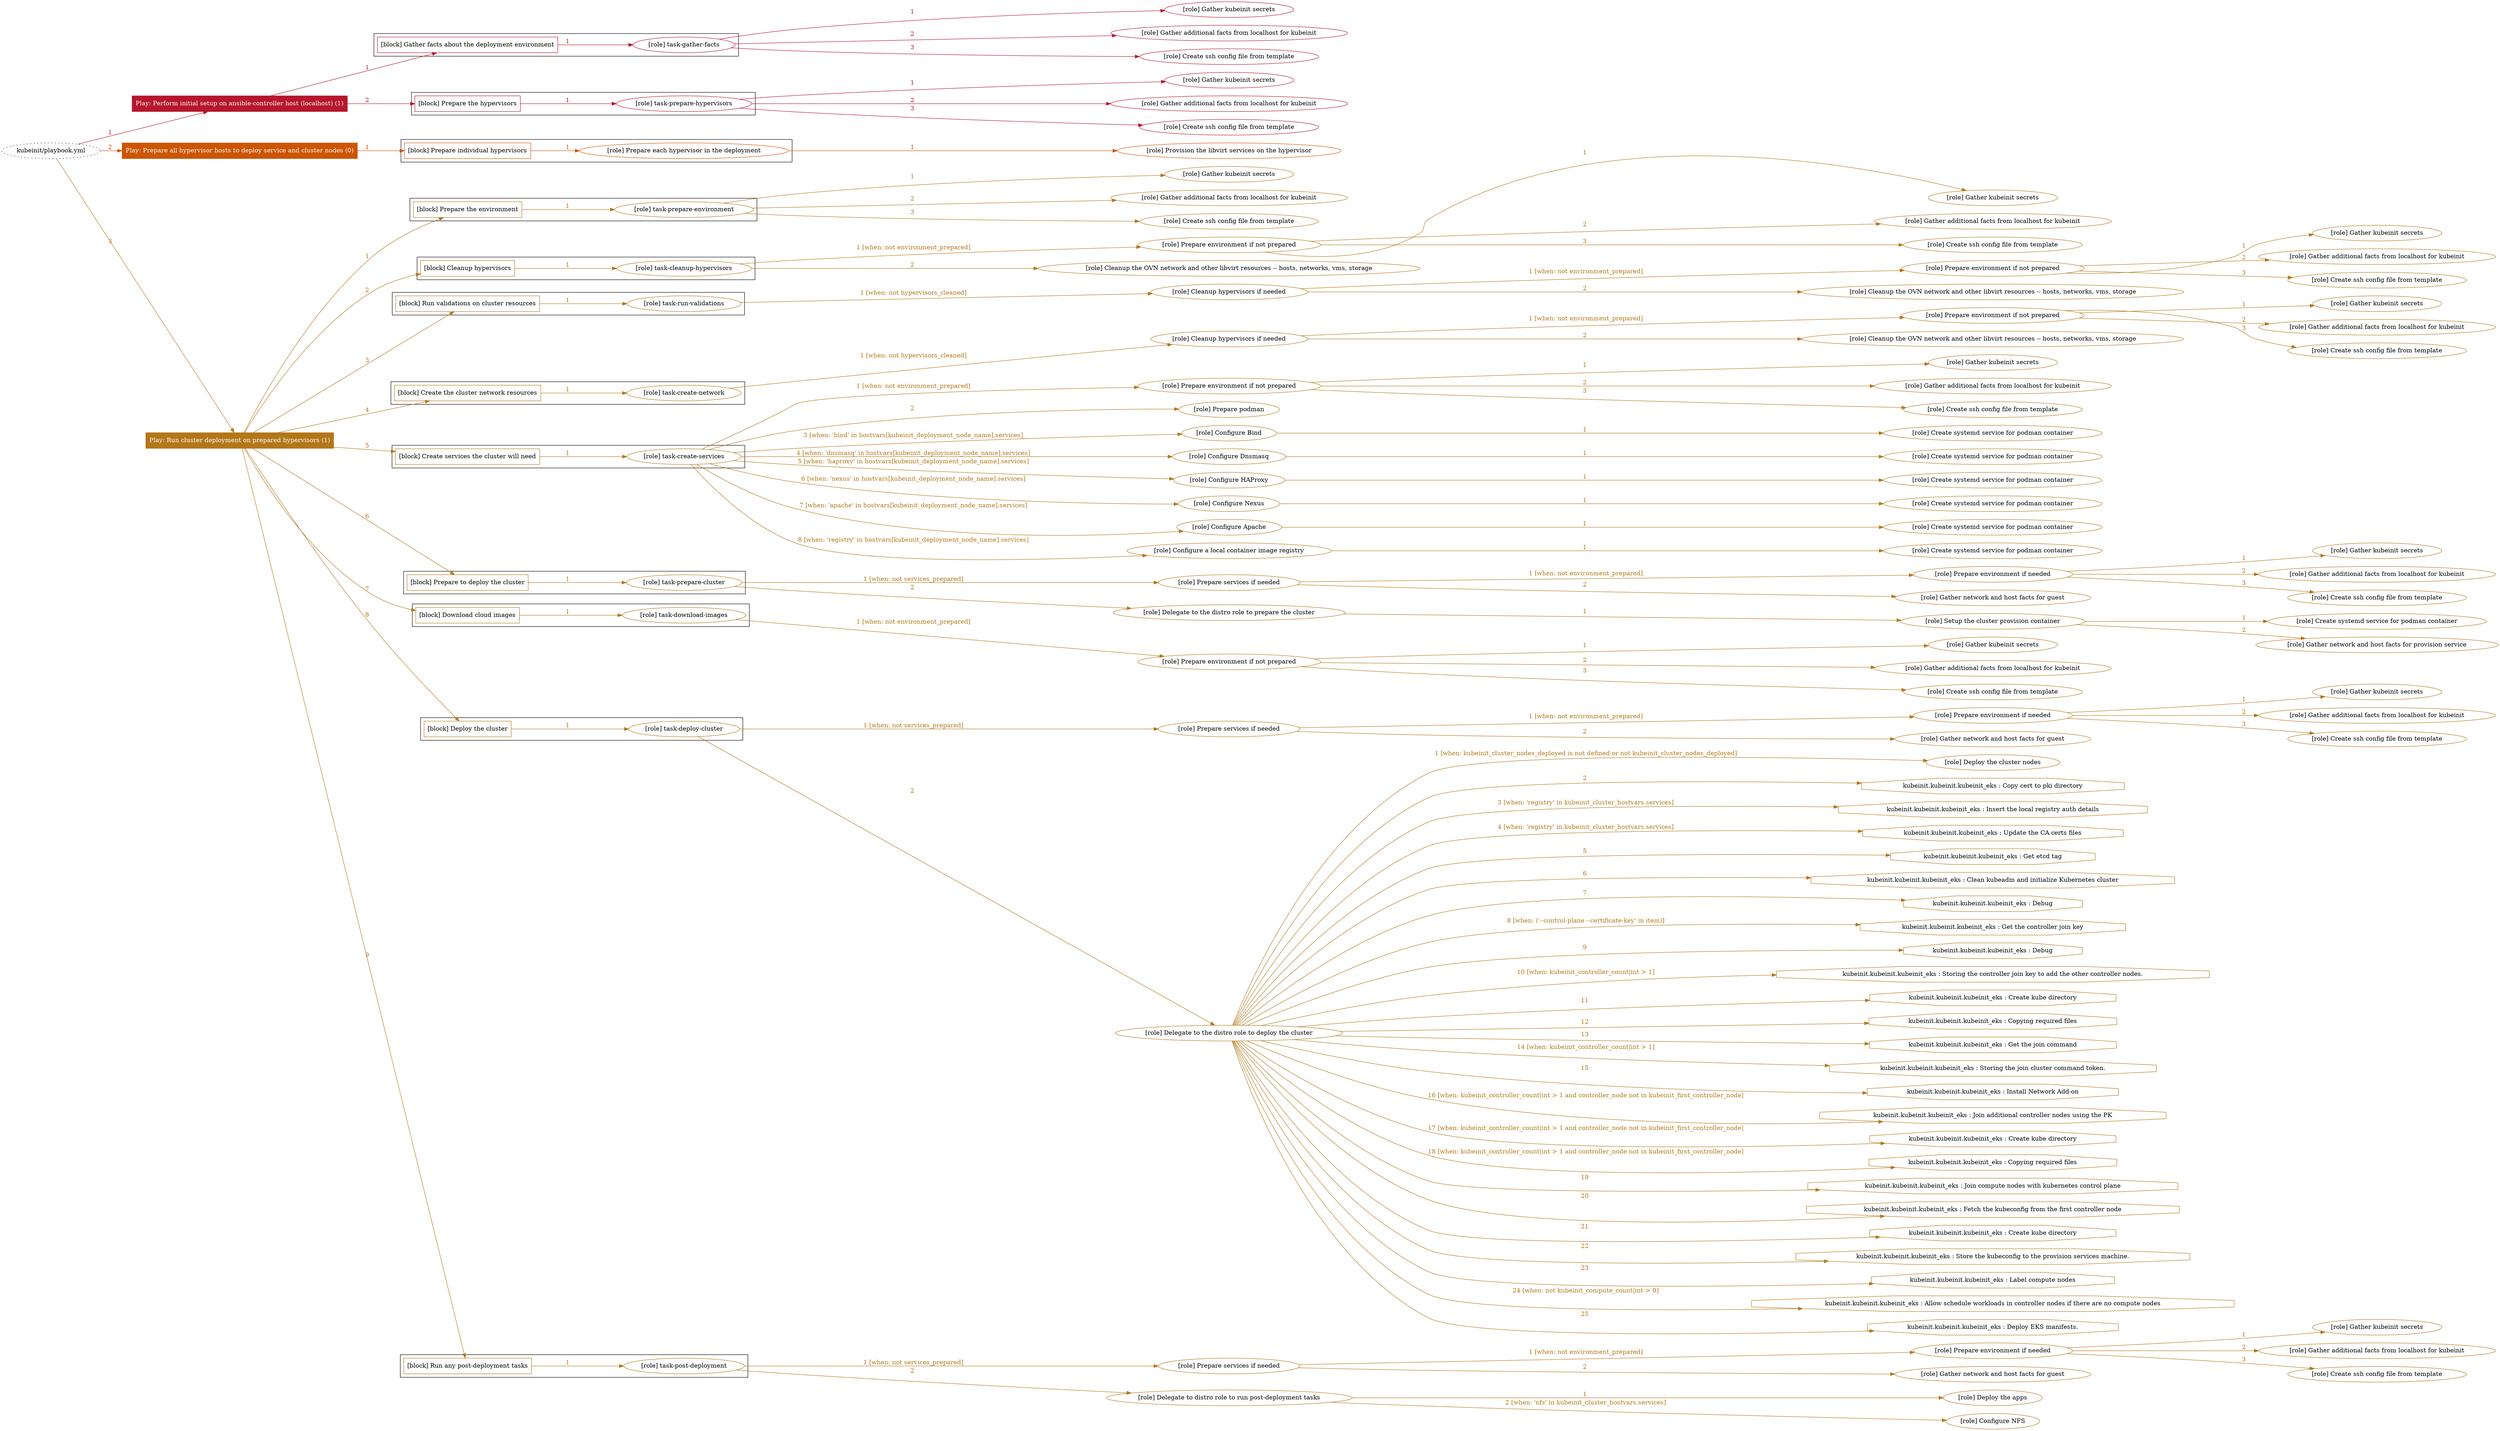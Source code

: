 digraph {
	graph [concentrate=true ordering=in rankdir=LR ratio=fill]
	edge [esep=5 sep=10]
	"kubeinit/playbook.yml" [URL="/home/runner/work/kubeinit/kubeinit/kubeinit/playbook.yml" id=playbook_674e30af style=dotted]
	play_75725310 [label="Play: Perform initial setup on ansible-controller host (localhost) (1)" URL="/home/runner/work/kubeinit/kubeinit/kubeinit/playbook.yml" color="#b6162d" fontcolor="#ffffff" id=play_75725310 shape=box style=filled tooltip=localhost]
	"kubeinit/playbook.yml" -> play_75725310 [label="1 " color="#b6162d" fontcolor="#b6162d" id=edge_34ef0b01 labeltooltip="1 " tooltip="1 "]
	subgraph "Gather kubeinit secrets" {
		role_e2cf0711 [label="[role] Gather kubeinit secrets" URL="/home/runner/.ansible/collections/ansible_collections/kubeinit/kubeinit/roles/kubeinit_prepare/tasks/gather_kubeinit_facts.yml" color="#b6162d" id=role_e2cf0711 tooltip="Gather kubeinit secrets"]
	}
	subgraph "Gather additional facts from localhost for kubeinit" {
		role_e11d88c4 [label="[role] Gather additional facts from localhost for kubeinit" URL="/home/runner/.ansible/collections/ansible_collections/kubeinit/kubeinit/roles/kubeinit_prepare/tasks/gather_kubeinit_facts.yml" color="#b6162d" id=role_e11d88c4 tooltip="Gather additional facts from localhost for kubeinit"]
	}
	subgraph "Create ssh config file from template" {
		role_2cd16756 [label="[role] Create ssh config file from template" URL="/home/runner/.ansible/collections/ansible_collections/kubeinit/kubeinit/roles/kubeinit_prepare/tasks/gather_kubeinit_facts.yml" color="#b6162d" id=role_2cd16756 tooltip="Create ssh config file from template"]
	}
	subgraph "task-gather-facts" {
		role_c799c200 [label="[role] task-gather-facts" URL="/home/runner/work/kubeinit/kubeinit/kubeinit/playbook.yml" color="#b6162d" id=role_c799c200 tooltip="task-gather-facts"]
		role_c799c200 -> role_e2cf0711 [label="1 " color="#b6162d" fontcolor="#b6162d" id=edge_5ff76fef labeltooltip="1 " tooltip="1 "]
		role_c799c200 -> role_e11d88c4 [label="2 " color="#b6162d" fontcolor="#b6162d" id=edge_7e54b2a9 labeltooltip="2 " tooltip="2 "]
		role_c799c200 -> role_2cd16756 [label="3 " color="#b6162d" fontcolor="#b6162d" id=edge_5bde8fb3 labeltooltip="3 " tooltip="3 "]
	}
	subgraph "Gather kubeinit secrets" {
		role_7daccfec [label="[role] Gather kubeinit secrets" URL="/home/runner/.ansible/collections/ansible_collections/kubeinit/kubeinit/roles/kubeinit_prepare/tasks/gather_kubeinit_facts.yml" color="#b6162d" id=role_7daccfec tooltip="Gather kubeinit secrets"]
	}
	subgraph "Gather additional facts from localhost for kubeinit" {
		role_7e5e5755 [label="[role] Gather additional facts from localhost for kubeinit" URL="/home/runner/.ansible/collections/ansible_collections/kubeinit/kubeinit/roles/kubeinit_prepare/tasks/gather_kubeinit_facts.yml" color="#b6162d" id=role_7e5e5755 tooltip="Gather additional facts from localhost for kubeinit"]
	}
	subgraph "Create ssh config file from template" {
		role_adcbd75a [label="[role] Create ssh config file from template" URL="/home/runner/.ansible/collections/ansible_collections/kubeinit/kubeinit/roles/kubeinit_prepare/tasks/gather_kubeinit_facts.yml" color="#b6162d" id=role_adcbd75a tooltip="Create ssh config file from template"]
	}
	subgraph "task-prepare-hypervisors" {
		role_d6b23e48 [label="[role] task-prepare-hypervisors" URL="/home/runner/work/kubeinit/kubeinit/kubeinit/playbook.yml" color="#b6162d" id=role_d6b23e48 tooltip="task-prepare-hypervisors"]
		role_d6b23e48 -> role_7daccfec [label="1 " color="#b6162d" fontcolor="#b6162d" id=edge_c827c665 labeltooltip="1 " tooltip="1 "]
		role_d6b23e48 -> role_7e5e5755 [label="2 " color="#b6162d" fontcolor="#b6162d" id=edge_6db8dc14 labeltooltip="2 " tooltip="2 "]
		role_d6b23e48 -> role_adcbd75a [label="3 " color="#b6162d" fontcolor="#b6162d" id=edge_6e71ed65 labeltooltip="3 " tooltip="3 "]
	}
	subgraph "Play: Perform initial setup on ansible-controller host (localhost) (1)" {
		play_75725310 -> block_f3e33343 [label=1 color="#b6162d" fontcolor="#b6162d" id=edge_18c2926b labeltooltip=1 tooltip=1]
		subgraph cluster_block_f3e33343 {
			block_f3e33343 [label="[block] Gather facts about the deployment environment" URL="/home/runner/work/kubeinit/kubeinit/kubeinit/playbook.yml" color="#b6162d" id=block_f3e33343 labeltooltip="Gather facts about the deployment environment" shape=box tooltip="Gather facts about the deployment environment"]
			block_f3e33343 -> role_c799c200 [label="1 " color="#b6162d" fontcolor="#b6162d" id=edge_3af1686c labeltooltip="1 " tooltip="1 "]
		}
		play_75725310 -> block_8aa2a824 [label=2 color="#b6162d" fontcolor="#b6162d" id=edge_06725616 labeltooltip=2 tooltip=2]
		subgraph cluster_block_8aa2a824 {
			block_8aa2a824 [label="[block] Prepare the hypervisors" URL="/home/runner/work/kubeinit/kubeinit/kubeinit/playbook.yml" color="#b6162d" id=block_8aa2a824 labeltooltip="Prepare the hypervisors" shape=box tooltip="Prepare the hypervisors"]
			block_8aa2a824 -> role_d6b23e48 [label="1 " color="#b6162d" fontcolor="#b6162d" id=edge_82b3988f labeltooltip="1 " tooltip="1 "]
		}
	}
	play_ae2548ae [label="Play: Prepare all hypervisor hosts to deploy service and cluster nodes (0)" URL="/home/runner/work/kubeinit/kubeinit/kubeinit/playbook.yml" color="#cc5500" fontcolor="#ffffff" id=play_ae2548ae shape=box style=filled tooltip="Play: Prepare all hypervisor hosts to deploy service and cluster nodes (0)"]
	"kubeinit/playbook.yml" -> play_ae2548ae [label="2 " color="#cc5500" fontcolor="#cc5500" id=edge_7d7bb072 labeltooltip="2 " tooltip="2 "]
	subgraph "Provision the libvirt services on the hypervisor" {
		role_6927a14c [label="[role] Provision the libvirt services on the hypervisor" URL="/home/runner/.ansible/collections/ansible_collections/kubeinit/kubeinit/roles/kubeinit_prepare/tasks/prepare_hypervisor.yml" color="#cc5500" id=role_6927a14c tooltip="Provision the libvirt services on the hypervisor"]
	}
	subgraph "Prepare each hypervisor in the deployment" {
		role_e8f761f8 [label="[role] Prepare each hypervisor in the deployment" URL="/home/runner/work/kubeinit/kubeinit/kubeinit/playbook.yml" color="#cc5500" id=role_e8f761f8 tooltip="Prepare each hypervisor in the deployment"]
		role_e8f761f8 -> role_6927a14c [label="1 " color="#cc5500" fontcolor="#cc5500" id=edge_09cf9019 labeltooltip="1 " tooltip="1 "]
	}
	subgraph "Play: Prepare all hypervisor hosts to deploy service and cluster nodes (0)" {
		play_ae2548ae -> block_28862c17 [label=1 color="#cc5500" fontcolor="#cc5500" id=edge_b5d10257 labeltooltip=1 tooltip=1]
		subgraph cluster_block_28862c17 {
			block_28862c17 [label="[block] Prepare individual hypervisors" URL="/home/runner/work/kubeinit/kubeinit/kubeinit/playbook.yml" color="#cc5500" id=block_28862c17 labeltooltip="Prepare individual hypervisors" shape=box tooltip="Prepare individual hypervisors"]
			block_28862c17 -> role_e8f761f8 [label="1 " color="#cc5500" fontcolor="#cc5500" id=edge_2e8af543 labeltooltip="1 " tooltip="1 "]
		}
	}
	play_cd5fb50c [label="Play: Run cluster deployment on prepared hypervisors (1)" URL="/home/runner/work/kubeinit/kubeinit/kubeinit/playbook.yml" color="#b37719" fontcolor="#ffffff" id=play_cd5fb50c shape=box style=filled tooltip=localhost]
	"kubeinit/playbook.yml" -> play_cd5fb50c [label="3 " color="#b37719" fontcolor="#b37719" id=edge_37147db1 labeltooltip="3 " tooltip="3 "]
	subgraph "Gather kubeinit secrets" {
		role_7867928c [label="[role] Gather kubeinit secrets" URL="/home/runner/.ansible/collections/ansible_collections/kubeinit/kubeinit/roles/kubeinit_prepare/tasks/gather_kubeinit_facts.yml" color="#b37719" id=role_7867928c tooltip="Gather kubeinit secrets"]
	}
	subgraph "Gather additional facts from localhost for kubeinit" {
		role_7ff78e61 [label="[role] Gather additional facts from localhost for kubeinit" URL="/home/runner/.ansible/collections/ansible_collections/kubeinit/kubeinit/roles/kubeinit_prepare/tasks/gather_kubeinit_facts.yml" color="#b37719" id=role_7ff78e61 tooltip="Gather additional facts from localhost for kubeinit"]
	}
	subgraph "Create ssh config file from template" {
		role_d97d3a42 [label="[role] Create ssh config file from template" URL="/home/runner/.ansible/collections/ansible_collections/kubeinit/kubeinit/roles/kubeinit_prepare/tasks/gather_kubeinit_facts.yml" color="#b37719" id=role_d97d3a42 tooltip="Create ssh config file from template"]
	}
	subgraph "task-prepare-environment" {
		role_9c1c11d4 [label="[role] task-prepare-environment" URL="/home/runner/work/kubeinit/kubeinit/kubeinit/playbook.yml" color="#b37719" id=role_9c1c11d4 tooltip="task-prepare-environment"]
		role_9c1c11d4 -> role_7867928c [label="1 " color="#b37719" fontcolor="#b37719" id=edge_0c527252 labeltooltip="1 " tooltip="1 "]
		role_9c1c11d4 -> role_7ff78e61 [label="2 " color="#b37719" fontcolor="#b37719" id=edge_0240b4c5 labeltooltip="2 " tooltip="2 "]
		role_9c1c11d4 -> role_d97d3a42 [label="3 " color="#b37719" fontcolor="#b37719" id=edge_ee522fee labeltooltip="3 " tooltip="3 "]
	}
	subgraph "Gather kubeinit secrets" {
		role_8740b1ad [label="[role] Gather kubeinit secrets" URL="/home/runner/.ansible/collections/ansible_collections/kubeinit/kubeinit/roles/kubeinit_prepare/tasks/gather_kubeinit_facts.yml" color="#b37719" id=role_8740b1ad tooltip="Gather kubeinit secrets"]
	}
	subgraph "Gather additional facts from localhost for kubeinit" {
		role_05697440 [label="[role] Gather additional facts from localhost for kubeinit" URL="/home/runner/.ansible/collections/ansible_collections/kubeinit/kubeinit/roles/kubeinit_prepare/tasks/gather_kubeinit_facts.yml" color="#b37719" id=role_05697440 tooltip="Gather additional facts from localhost for kubeinit"]
	}
	subgraph "Create ssh config file from template" {
		role_2e1f9702 [label="[role] Create ssh config file from template" URL="/home/runner/.ansible/collections/ansible_collections/kubeinit/kubeinit/roles/kubeinit_prepare/tasks/gather_kubeinit_facts.yml" color="#b37719" id=role_2e1f9702 tooltip="Create ssh config file from template"]
	}
	subgraph "Prepare environment if not prepared" {
		role_90facbec [label="[role] Prepare environment if not prepared" URL="/home/runner/.ansible/collections/ansible_collections/kubeinit/kubeinit/roles/kubeinit_prepare/tasks/cleanup_hypervisors.yml" color="#b37719" id=role_90facbec tooltip="Prepare environment if not prepared"]
		role_90facbec -> role_8740b1ad [label="1 " color="#b37719" fontcolor="#b37719" id=edge_3aeb3208 labeltooltip="1 " tooltip="1 "]
		role_90facbec -> role_05697440 [label="2 " color="#b37719" fontcolor="#b37719" id=edge_50e090c8 labeltooltip="2 " tooltip="2 "]
		role_90facbec -> role_2e1f9702 [label="3 " color="#b37719" fontcolor="#b37719" id=edge_dc068d0d labeltooltip="3 " tooltip="3 "]
	}
	subgraph "Cleanup the OVN network and other libvirt resources -- hosts, networks, vms, storage" {
		role_1897dfeb [label="[role] Cleanup the OVN network and other libvirt resources -- hosts, networks, vms, storage" URL="/home/runner/.ansible/collections/ansible_collections/kubeinit/kubeinit/roles/kubeinit_prepare/tasks/cleanup_hypervisors.yml" color="#b37719" id=role_1897dfeb tooltip="Cleanup the OVN network and other libvirt resources -- hosts, networks, vms, storage"]
	}
	subgraph "task-cleanup-hypervisors" {
		role_4e31c5dd [label="[role] task-cleanup-hypervisors" URL="/home/runner/work/kubeinit/kubeinit/kubeinit/playbook.yml" color="#b37719" id=role_4e31c5dd tooltip="task-cleanup-hypervisors"]
		role_4e31c5dd -> role_90facbec [label="1 [when: not environment_prepared]" color="#b37719" fontcolor="#b37719" id=edge_71692900 labeltooltip="1 [when: not environment_prepared]" tooltip="1 [when: not environment_prepared]"]
		role_4e31c5dd -> role_1897dfeb [label="2 " color="#b37719" fontcolor="#b37719" id=edge_fb468385 labeltooltip="2 " tooltip="2 "]
	}
	subgraph "Gather kubeinit secrets" {
		role_a1dd8f01 [label="[role] Gather kubeinit secrets" URL="/home/runner/.ansible/collections/ansible_collections/kubeinit/kubeinit/roles/kubeinit_prepare/tasks/gather_kubeinit_facts.yml" color="#b37719" id=role_a1dd8f01 tooltip="Gather kubeinit secrets"]
	}
	subgraph "Gather additional facts from localhost for kubeinit" {
		role_3aed004e [label="[role] Gather additional facts from localhost for kubeinit" URL="/home/runner/.ansible/collections/ansible_collections/kubeinit/kubeinit/roles/kubeinit_prepare/tasks/gather_kubeinit_facts.yml" color="#b37719" id=role_3aed004e tooltip="Gather additional facts from localhost for kubeinit"]
	}
	subgraph "Create ssh config file from template" {
		role_70e79de8 [label="[role] Create ssh config file from template" URL="/home/runner/.ansible/collections/ansible_collections/kubeinit/kubeinit/roles/kubeinit_prepare/tasks/gather_kubeinit_facts.yml" color="#b37719" id=role_70e79de8 tooltip="Create ssh config file from template"]
	}
	subgraph "Prepare environment if not prepared" {
		role_8c032fc9 [label="[role] Prepare environment if not prepared" URL="/home/runner/.ansible/collections/ansible_collections/kubeinit/kubeinit/roles/kubeinit_prepare/tasks/cleanup_hypervisors.yml" color="#b37719" id=role_8c032fc9 tooltip="Prepare environment if not prepared"]
		role_8c032fc9 -> role_a1dd8f01 [label="1 " color="#b37719" fontcolor="#b37719" id=edge_41da1215 labeltooltip="1 " tooltip="1 "]
		role_8c032fc9 -> role_3aed004e [label="2 " color="#b37719" fontcolor="#b37719" id=edge_06e37689 labeltooltip="2 " tooltip="2 "]
		role_8c032fc9 -> role_70e79de8 [label="3 " color="#b37719" fontcolor="#b37719" id=edge_72f07a5d labeltooltip="3 " tooltip="3 "]
	}
	subgraph "Cleanup the OVN network and other libvirt resources -- hosts, networks, vms, storage" {
		role_0eea5927 [label="[role] Cleanup the OVN network and other libvirt resources -- hosts, networks, vms, storage" URL="/home/runner/.ansible/collections/ansible_collections/kubeinit/kubeinit/roles/kubeinit_prepare/tasks/cleanup_hypervisors.yml" color="#b37719" id=role_0eea5927 tooltip="Cleanup the OVN network and other libvirt resources -- hosts, networks, vms, storage"]
	}
	subgraph "Cleanup hypervisors if needed" {
		role_779c303f [label="[role] Cleanup hypervisors if needed" URL="/home/runner/.ansible/collections/ansible_collections/kubeinit/kubeinit/roles/kubeinit_validations/tasks/main.yml" color="#b37719" id=role_779c303f tooltip="Cleanup hypervisors if needed"]
		role_779c303f -> role_8c032fc9 [label="1 [when: not environment_prepared]" color="#b37719" fontcolor="#b37719" id=edge_738e8dbd labeltooltip="1 [when: not environment_prepared]" tooltip="1 [when: not environment_prepared]"]
		role_779c303f -> role_0eea5927 [label="2 " color="#b37719" fontcolor="#b37719" id=edge_268177dd labeltooltip="2 " tooltip="2 "]
	}
	subgraph "task-run-validations" {
		role_bc5bf649 [label="[role] task-run-validations" URL="/home/runner/work/kubeinit/kubeinit/kubeinit/playbook.yml" color="#b37719" id=role_bc5bf649 tooltip="task-run-validations"]
		role_bc5bf649 -> role_779c303f [label="1 [when: not hypervisors_cleaned]" color="#b37719" fontcolor="#b37719" id=edge_8185c498 labeltooltip="1 [when: not hypervisors_cleaned]" tooltip="1 [when: not hypervisors_cleaned]"]
	}
	subgraph "Gather kubeinit secrets" {
		role_7a0fe2e1 [label="[role] Gather kubeinit secrets" URL="/home/runner/.ansible/collections/ansible_collections/kubeinit/kubeinit/roles/kubeinit_prepare/tasks/gather_kubeinit_facts.yml" color="#b37719" id=role_7a0fe2e1 tooltip="Gather kubeinit secrets"]
	}
	subgraph "Gather additional facts from localhost for kubeinit" {
		role_5230431c [label="[role] Gather additional facts from localhost for kubeinit" URL="/home/runner/.ansible/collections/ansible_collections/kubeinit/kubeinit/roles/kubeinit_prepare/tasks/gather_kubeinit_facts.yml" color="#b37719" id=role_5230431c tooltip="Gather additional facts from localhost for kubeinit"]
	}
	subgraph "Create ssh config file from template" {
		role_b58c555e [label="[role] Create ssh config file from template" URL="/home/runner/.ansible/collections/ansible_collections/kubeinit/kubeinit/roles/kubeinit_prepare/tasks/gather_kubeinit_facts.yml" color="#b37719" id=role_b58c555e tooltip="Create ssh config file from template"]
	}
	subgraph "Prepare environment if not prepared" {
		role_0ffbb13c [label="[role] Prepare environment if not prepared" URL="/home/runner/.ansible/collections/ansible_collections/kubeinit/kubeinit/roles/kubeinit_prepare/tasks/cleanup_hypervisors.yml" color="#b37719" id=role_0ffbb13c tooltip="Prepare environment if not prepared"]
		role_0ffbb13c -> role_7a0fe2e1 [label="1 " color="#b37719" fontcolor="#b37719" id=edge_e3692172 labeltooltip="1 " tooltip="1 "]
		role_0ffbb13c -> role_5230431c [label="2 " color="#b37719" fontcolor="#b37719" id=edge_d7742869 labeltooltip="2 " tooltip="2 "]
		role_0ffbb13c -> role_b58c555e [label="3 " color="#b37719" fontcolor="#b37719" id=edge_9549d922 labeltooltip="3 " tooltip="3 "]
	}
	subgraph "Cleanup the OVN network and other libvirt resources -- hosts, networks, vms, storage" {
		role_84a0c409 [label="[role] Cleanup the OVN network and other libvirt resources -- hosts, networks, vms, storage" URL="/home/runner/.ansible/collections/ansible_collections/kubeinit/kubeinit/roles/kubeinit_prepare/tasks/cleanup_hypervisors.yml" color="#b37719" id=role_84a0c409 tooltip="Cleanup the OVN network and other libvirt resources -- hosts, networks, vms, storage"]
	}
	subgraph "Cleanup hypervisors if needed" {
		role_3b23424a [label="[role] Cleanup hypervisors if needed" URL="/home/runner/.ansible/collections/ansible_collections/kubeinit/kubeinit/roles/kubeinit_libvirt/tasks/create_network.yml" color="#b37719" id=role_3b23424a tooltip="Cleanup hypervisors if needed"]
		role_3b23424a -> role_0ffbb13c [label="1 [when: not environment_prepared]" color="#b37719" fontcolor="#b37719" id=edge_3fb0999e labeltooltip="1 [when: not environment_prepared]" tooltip="1 [when: not environment_prepared]"]
		role_3b23424a -> role_84a0c409 [label="2 " color="#b37719" fontcolor="#b37719" id=edge_a7edae27 labeltooltip="2 " tooltip="2 "]
	}
	subgraph "task-create-network" {
		role_559de5f9 [label="[role] task-create-network" URL="/home/runner/work/kubeinit/kubeinit/kubeinit/playbook.yml" color="#b37719" id=role_559de5f9 tooltip="task-create-network"]
		role_559de5f9 -> role_3b23424a [label="1 [when: not hypervisors_cleaned]" color="#b37719" fontcolor="#b37719" id=edge_f9ec1aab labeltooltip="1 [when: not hypervisors_cleaned]" tooltip="1 [when: not hypervisors_cleaned]"]
	}
	subgraph "Gather kubeinit secrets" {
		role_d02d67f4 [label="[role] Gather kubeinit secrets" URL="/home/runner/.ansible/collections/ansible_collections/kubeinit/kubeinit/roles/kubeinit_prepare/tasks/gather_kubeinit_facts.yml" color="#b37719" id=role_d02d67f4 tooltip="Gather kubeinit secrets"]
	}
	subgraph "Gather additional facts from localhost for kubeinit" {
		role_ad03a611 [label="[role] Gather additional facts from localhost for kubeinit" URL="/home/runner/.ansible/collections/ansible_collections/kubeinit/kubeinit/roles/kubeinit_prepare/tasks/gather_kubeinit_facts.yml" color="#b37719" id=role_ad03a611 tooltip="Gather additional facts from localhost for kubeinit"]
	}
	subgraph "Create ssh config file from template" {
		role_94eaef03 [label="[role] Create ssh config file from template" URL="/home/runner/.ansible/collections/ansible_collections/kubeinit/kubeinit/roles/kubeinit_prepare/tasks/gather_kubeinit_facts.yml" color="#b37719" id=role_94eaef03 tooltip="Create ssh config file from template"]
	}
	subgraph "Prepare environment if not prepared" {
		role_37a273fe [label="[role] Prepare environment if not prepared" URL="/home/runner/.ansible/collections/ansible_collections/kubeinit/kubeinit/roles/kubeinit_services/tasks/main.yml" color="#b37719" id=role_37a273fe tooltip="Prepare environment if not prepared"]
		role_37a273fe -> role_d02d67f4 [label="1 " color="#b37719" fontcolor="#b37719" id=edge_31b9f545 labeltooltip="1 " tooltip="1 "]
		role_37a273fe -> role_ad03a611 [label="2 " color="#b37719" fontcolor="#b37719" id=edge_2f614b70 labeltooltip="2 " tooltip="2 "]
		role_37a273fe -> role_94eaef03 [label="3 " color="#b37719" fontcolor="#b37719" id=edge_64be50c6 labeltooltip="3 " tooltip="3 "]
	}
	subgraph "Prepare podman" {
		role_61bdabb9 [label="[role] Prepare podman" URL="/home/runner/.ansible/collections/ansible_collections/kubeinit/kubeinit/roles/kubeinit_services/tasks/00_create_service_pod.yml" color="#b37719" id=role_61bdabb9 tooltip="Prepare podman"]
	}
	subgraph "Create systemd service for podman container" {
		role_98b09e1c [label="[role] Create systemd service for podman container" URL="/home/runner/.ansible/collections/ansible_collections/kubeinit/kubeinit/roles/kubeinit_bind/tasks/main.yml" color="#b37719" id=role_98b09e1c tooltip="Create systemd service for podman container"]
	}
	subgraph "Configure Bind" {
		role_78d3df9f [label="[role] Configure Bind" URL="/home/runner/.ansible/collections/ansible_collections/kubeinit/kubeinit/roles/kubeinit_services/tasks/start_services_containers.yml" color="#b37719" id=role_78d3df9f tooltip="Configure Bind"]
		role_78d3df9f -> role_98b09e1c [label="1 " color="#b37719" fontcolor="#b37719" id=edge_1615985c labeltooltip="1 " tooltip="1 "]
	}
	subgraph "Create systemd service for podman container" {
		role_1ab70f5e [label="[role] Create systemd service for podman container" URL="/home/runner/.ansible/collections/ansible_collections/kubeinit/kubeinit/roles/kubeinit_dnsmasq/tasks/main.yml" color="#b37719" id=role_1ab70f5e tooltip="Create systemd service for podman container"]
	}
	subgraph "Configure Dnsmasq" {
		role_9fad3414 [label="[role] Configure Dnsmasq" URL="/home/runner/.ansible/collections/ansible_collections/kubeinit/kubeinit/roles/kubeinit_services/tasks/start_services_containers.yml" color="#b37719" id=role_9fad3414 tooltip="Configure Dnsmasq"]
		role_9fad3414 -> role_1ab70f5e [label="1 " color="#b37719" fontcolor="#b37719" id=edge_e9a8e307 labeltooltip="1 " tooltip="1 "]
	}
	subgraph "Create systemd service for podman container" {
		role_153ef277 [label="[role] Create systemd service for podman container" URL="/home/runner/.ansible/collections/ansible_collections/kubeinit/kubeinit/roles/kubeinit_haproxy/tasks/main.yml" color="#b37719" id=role_153ef277 tooltip="Create systemd service for podman container"]
	}
	subgraph "Configure HAProxy" {
		role_6bd5e83b [label="[role] Configure HAProxy" URL="/home/runner/.ansible/collections/ansible_collections/kubeinit/kubeinit/roles/kubeinit_services/tasks/start_services_containers.yml" color="#b37719" id=role_6bd5e83b tooltip="Configure HAProxy"]
		role_6bd5e83b -> role_153ef277 [label="1 " color="#b37719" fontcolor="#b37719" id=edge_dc345d4a labeltooltip="1 " tooltip="1 "]
	}
	subgraph "Create systemd service for podman container" {
		role_f3bcf8f8 [label="[role] Create systemd service for podman container" URL="/home/runner/.ansible/collections/ansible_collections/kubeinit/kubeinit/roles/kubeinit_nexus/tasks/main.yml" color="#b37719" id=role_f3bcf8f8 tooltip="Create systemd service for podman container"]
	}
	subgraph "Configure Nexus" {
		role_c376ab33 [label="[role] Configure Nexus" URL="/home/runner/.ansible/collections/ansible_collections/kubeinit/kubeinit/roles/kubeinit_services/tasks/start_services_containers.yml" color="#b37719" id=role_c376ab33 tooltip="Configure Nexus"]
		role_c376ab33 -> role_f3bcf8f8 [label="1 " color="#b37719" fontcolor="#b37719" id=edge_f00811e8 labeltooltip="1 " tooltip="1 "]
	}
	subgraph "Create systemd service for podman container" {
		role_dc2589d0 [label="[role] Create systemd service for podman container" URL="/home/runner/.ansible/collections/ansible_collections/kubeinit/kubeinit/roles/kubeinit_apache/tasks/main.yml" color="#b37719" id=role_dc2589d0 tooltip="Create systemd service for podman container"]
	}
	subgraph "Configure Apache" {
		role_a8d51ed6 [label="[role] Configure Apache" URL="/home/runner/.ansible/collections/ansible_collections/kubeinit/kubeinit/roles/kubeinit_services/tasks/start_services_containers.yml" color="#b37719" id=role_a8d51ed6 tooltip="Configure Apache"]
		role_a8d51ed6 -> role_dc2589d0 [label="1 " color="#b37719" fontcolor="#b37719" id=edge_3bb30b73 labeltooltip="1 " tooltip="1 "]
	}
	subgraph "Create systemd service for podman container" {
		role_22db6d7d [label="[role] Create systemd service for podman container" URL="/home/runner/.ansible/collections/ansible_collections/kubeinit/kubeinit/roles/kubeinit_registry/tasks/main.yml" color="#b37719" id=role_22db6d7d tooltip="Create systemd service for podman container"]
	}
	subgraph "Configure a local container image registry" {
		role_6cc4e237 [label="[role] Configure a local container image registry" URL="/home/runner/.ansible/collections/ansible_collections/kubeinit/kubeinit/roles/kubeinit_services/tasks/start_services_containers.yml" color="#b37719" id=role_6cc4e237 tooltip="Configure a local container image registry"]
		role_6cc4e237 -> role_22db6d7d [label="1 " color="#b37719" fontcolor="#b37719" id=edge_583b0b87 labeltooltip="1 " tooltip="1 "]
	}
	subgraph "task-create-services" {
		role_1198d43c [label="[role] task-create-services" URL="/home/runner/work/kubeinit/kubeinit/kubeinit/playbook.yml" color="#b37719" id=role_1198d43c tooltip="task-create-services"]
		role_1198d43c -> role_37a273fe [label="1 [when: not environment_prepared]" color="#b37719" fontcolor="#b37719" id=edge_bebfc47d labeltooltip="1 [when: not environment_prepared]" tooltip="1 [when: not environment_prepared]"]
		role_1198d43c -> role_61bdabb9 [label="2 " color="#b37719" fontcolor="#b37719" id=edge_d6c8eb2b labeltooltip="2 " tooltip="2 "]
		role_1198d43c -> role_78d3df9f [label="3 [when: 'bind' in hostvars[kubeinit_deployment_node_name].services]" color="#b37719" fontcolor="#b37719" id=edge_a44ac9ed labeltooltip="3 [when: 'bind' in hostvars[kubeinit_deployment_node_name].services]" tooltip="3 [when: 'bind' in hostvars[kubeinit_deployment_node_name].services]"]
		role_1198d43c -> role_9fad3414 [label="4 [when: 'dnsmasq' in hostvars[kubeinit_deployment_node_name].services]" color="#b37719" fontcolor="#b37719" id=edge_dc5c454e labeltooltip="4 [when: 'dnsmasq' in hostvars[kubeinit_deployment_node_name].services]" tooltip="4 [when: 'dnsmasq' in hostvars[kubeinit_deployment_node_name].services]"]
		role_1198d43c -> role_6bd5e83b [label="5 [when: 'haproxy' in hostvars[kubeinit_deployment_node_name].services]" color="#b37719" fontcolor="#b37719" id=edge_7196c55c labeltooltip="5 [when: 'haproxy' in hostvars[kubeinit_deployment_node_name].services]" tooltip="5 [when: 'haproxy' in hostvars[kubeinit_deployment_node_name].services]"]
		role_1198d43c -> role_c376ab33 [label="6 [when: 'nexus' in hostvars[kubeinit_deployment_node_name].services]" color="#b37719" fontcolor="#b37719" id=edge_6f89ceb9 labeltooltip="6 [when: 'nexus' in hostvars[kubeinit_deployment_node_name].services]" tooltip="6 [when: 'nexus' in hostvars[kubeinit_deployment_node_name].services]"]
		role_1198d43c -> role_a8d51ed6 [label="7 [when: 'apache' in hostvars[kubeinit_deployment_node_name].services]" color="#b37719" fontcolor="#b37719" id=edge_fb955c3c labeltooltip="7 [when: 'apache' in hostvars[kubeinit_deployment_node_name].services]" tooltip="7 [when: 'apache' in hostvars[kubeinit_deployment_node_name].services]"]
		role_1198d43c -> role_6cc4e237 [label="8 [when: 'registry' in hostvars[kubeinit_deployment_node_name].services]" color="#b37719" fontcolor="#b37719" id=edge_e0a31563 labeltooltip="8 [when: 'registry' in hostvars[kubeinit_deployment_node_name].services]" tooltip="8 [when: 'registry' in hostvars[kubeinit_deployment_node_name].services]"]
	}
	subgraph "Gather kubeinit secrets" {
		role_797a6ccd [label="[role] Gather kubeinit secrets" URL="/home/runner/.ansible/collections/ansible_collections/kubeinit/kubeinit/roles/kubeinit_prepare/tasks/gather_kubeinit_facts.yml" color="#b37719" id=role_797a6ccd tooltip="Gather kubeinit secrets"]
	}
	subgraph "Gather additional facts from localhost for kubeinit" {
		role_2cfacfc5 [label="[role] Gather additional facts from localhost for kubeinit" URL="/home/runner/.ansible/collections/ansible_collections/kubeinit/kubeinit/roles/kubeinit_prepare/tasks/gather_kubeinit_facts.yml" color="#b37719" id=role_2cfacfc5 tooltip="Gather additional facts from localhost for kubeinit"]
	}
	subgraph "Create ssh config file from template" {
		role_979edfdc [label="[role] Create ssh config file from template" URL="/home/runner/.ansible/collections/ansible_collections/kubeinit/kubeinit/roles/kubeinit_prepare/tasks/gather_kubeinit_facts.yml" color="#b37719" id=role_979edfdc tooltip="Create ssh config file from template"]
	}
	subgraph "Prepare environment if needed" {
		role_d9083863 [label="[role] Prepare environment if needed" URL="/home/runner/.ansible/collections/ansible_collections/kubeinit/kubeinit/roles/kubeinit_services/tasks/prepare_services.yml" color="#b37719" id=role_d9083863 tooltip="Prepare environment if needed"]
		role_d9083863 -> role_797a6ccd [label="1 " color="#b37719" fontcolor="#b37719" id=edge_364f08a5 labeltooltip="1 " tooltip="1 "]
		role_d9083863 -> role_2cfacfc5 [label="2 " color="#b37719" fontcolor="#b37719" id=edge_1e2d209d labeltooltip="2 " tooltip="2 "]
		role_d9083863 -> role_979edfdc [label="3 " color="#b37719" fontcolor="#b37719" id=edge_ae5cf257 labeltooltip="3 " tooltip="3 "]
	}
	subgraph "Gather network and host facts for guest" {
		role_393c45cf [label="[role] Gather network and host facts for guest" URL="/home/runner/.ansible/collections/ansible_collections/kubeinit/kubeinit/roles/kubeinit_services/tasks/prepare_services.yml" color="#b37719" id=role_393c45cf tooltip="Gather network and host facts for guest"]
	}
	subgraph "Prepare services if needed" {
		role_f3255236 [label="[role] Prepare services if needed" URL="/home/runner/.ansible/collections/ansible_collections/kubeinit/kubeinit/roles/kubeinit_prepare/tasks/prepare_cluster.yml" color="#b37719" id=role_f3255236 tooltip="Prepare services if needed"]
		role_f3255236 -> role_d9083863 [label="1 [when: not environment_prepared]" color="#b37719" fontcolor="#b37719" id=edge_cb5fe59e labeltooltip="1 [when: not environment_prepared]" tooltip="1 [when: not environment_prepared]"]
		role_f3255236 -> role_393c45cf [label="2 " color="#b37719" fontcolor="#b37719" id=edge_6c98d4b2 labeltooltip="2 " tooltip="2 "]
	}
	subgraph "Create systemd service for podman container" {
		role_dca64cb6 [label="[role] Create systemd service for podman container" URL="/home/runner/.ansible/collections/ansible_collections/kubeinit/kubeinit/roles/kubeinit_services/tasks/create_provision_container.yml" color="#b37719" id=role_dca64cb6 tooltip="Create systemd service for podman container"]
	}
	subgraph "Gather network and host facts for provision service" {
		role_e196ce91 [label="[role] Gather network and host facts for provision service" URL="/home/runner/.ansible/collections/ansible_collections/kubeinit/kubeinit/roles/kubeinit_services/tasks/create_provision_container.yml" color="#b37719" id=role_e196ce91 tooltip="Gather network and host facts for provision service"]
	}
	subgraph "Setup the cluster provision container" {
		role_e162a998 [label="[role] Setup the cluster provision container" URL="/home/runner/.ansible/collections/ansible_collections/kubeinit/kubeinit/roles/kubeinit_eks/tasks/prepare_cluster.yml" color="#b37719" id=role_e162a998 tooltip="Setup the cluster provision container"]
		role_e162a998 -> role_dca64cb6 [label="1 " color="#b37719" fontcolor="#b37719" id=edge_675f3ff4 labeltooltip="1 " tooltip="1 "]
		role_e162a998 -> role_e196ce91 [label="2 " color="#b37719" fontcolor="#b37719" id=edge_a8548931 labeltooltip="2 " tooltip="2 "]
	}
	subgraph "Delegate to the distro role to prepare the cluster" {
		role_8785834f [label="[role] Delegate to the distro role to prepare the cluster" URL="/home/runner/.ansible/collections/ansible_collections/kubeinit/kubeinit/roles/kubeinit_prepare/tasks/prepare_cluster.yml" color="#b37719" id=role_8785834f tooltip="Delegate to the distro role to prepare the cluster"]
		role_8785834f -> role_e162a998 [label="1 " color="#b37719" fontcolor="#b37719" id=edge_bda39361 labeltooltip="1 " tooltip="1 "]
	}
	subgraph "task-prepare-cluster" {
		role_12fb09ce [label="[role] task-prepare-cluster" URL="/home/runner/work/kubeinit/kubeinit/kubeinit/playbook.yml" color="#b37719" id=role_12fb09ce tooltip="task-prepare-cluster"]
		role_12fb09ce -> role_f3255236 [label="1 [when: not services_prepared]" color="#b37719" fontcolor="#b37719" id=edge_0354a96c labeltooltip="1 [when: not services_prepared]" tooltip="1 [when: not services_prepared]"]
		role_12fb09ce -> role_8785834f [label="2 " color="#b37719" fontcolor="#b37719" id=edge_48585711 labeltooltip="2 " tooltip="2 "]
	}
	subgraph "Gather kubeinit secrets" {
		role_9777a544 [label="[role] Gather kubeinit secrets" URL="/home/runner/.ansible/collections/ansible_collections/kubeinit/kubeinit/roles/kubeinit_prepare/tasks/gather_kubeinit_facts.yml" color="#b37719" id=role_9777a544 tooltip="Gather kubeinit secrets"]
	}
	subgraph "Gather additional facts from localhost for kubeinit" {
		role_7143f3b2 [label="[role] Gather additional facts from localhost for kubeinit" URL="/home/runner/.ansible/collections/ansible_collections/kubeinit/kubeinit/roles/kubeinit_prepare/tasks/gather_kubeinit_facts.yml" color="#b37719" id=role_7143f3b2 tooltip="Gather additional facts from localhost for kubeinit"]
	}
	subgraph "Create ssh config file from template" {
		role_fa533e99 [label="[role] Create ssh config file from template" URL="/home/runner/.ansible/collections/ansible_collections/kubeinit/kubeinit/roles/kubeinit_prepare/tasks/gather_kubeinit_facts.yml" color="#b37719" id=role_fa533e99 tooltip="Create ssh config file from template"]
	}
	subgraph "Prepare environment if not prepared" {
		role_de9dc338 [label="[role] Prepare environment if not prepared" URL="/home/runner/.ansible/collections/ansible_collections/kubeinit/kubeinit/roles/kubeinit_libvirt/tasks/download_cloud_images.yml" color="#b37719" id=role_de9dc338 tooltip="Prepare environment if not prepared"]
		role_de9dc338 -> role_9777a544 [label="1 " color="#b37719" fontcolor="#b37719" id=edge_087e83eb labeltooltip="1 " tooltip="1 "]
		role_de9dc338 -> role_7143f3b2 [label="2 " color="#b37719" fontcolor="#b37719" id=edge_a446cd56 labeltooltip="2 " tooltip="2 "]
		role_de9dc338 -> role_fa533e99 [label="3 " color="#b37719" fontcolor="#b37719" id=edge_42957305 labeltooltip="3 " tooltip="3 "]
	}
	subgraph "task-download-images" {
		role_b4bcd7f3 [label="[role] task-download-images" URL="/home/runner/work/kubeinit/kubeinit/kubeinit/playbook.yml" color="#b37719" id=role_b4bcd7f3 tooltip="task-download-images"]
		role_b4bcd7f3 -> role_de9dc338 [label="1 [when: not environment_prepared]" color="#b37719" fontcolor="#b37719" id=edge_47b8f7ea labeltooltip="1 [when: not environment_prepared]" tooltip="1 [when: not environment_prepared]"]
	}
	subgraph "Gather kubeinit secrets" {
		role_31f93088 [label="[role] Gather kubeinit secrets" URL="/home/runner/.ansible/collections/ansible_collections/kubeinit/kubeinit/roles/kubeinit_prepare/tasks/gather_kubeinit_facts.yml" color="#b37719" id=role_31f93088 tooltip="Gather kubeinit secrets"]
	}
	subgraph "Gather additional facts from localhost for kubeinit" {
		role_2b52e68f [label="[role] Gather additional facts from localhost for kubeinit" URL="/home/runner/.ansible/collections/ansible_collections/kubeinit/kubeinit/roles/kubeinit_prepare/tasks/gather_kubeinit_facts.yml" color="#b37719" id=role_2b52e68f tooltip="Gather additional facts from localhost for kubeinit"]
	}
	subgraph "Create ssh config file from template" {
		role_85bd70e3 [label="[role] Create ssh config file from template" URL="/home/runner/.ansible/collections/ansible_collections/kubeinit/kubeinit/roles/kubeinit_prepare/tasks/gather_kubeinit_facts.yml" color="#b37719" id=role_85bd70e3 tooltip="Create ssh config file from template"]
	}
	subgraph "Prepare environment if needed" {
		role_8a95ce5b [label="[role] Prepare environment if needed" URL="/home/runner/.ansible/collections/ansible_collections/kubeinit/kubeinit/roles/kubeinit_services/tasks/prepare_services.yml" color="#b37719" id=role_8a95ce5b tooltip="Prepare environment if needed"]
		role_8a95ce5b -> role_31f93088 [label="1 " color="#b37719" fontcolor="#b37719" id=edge_bd6d7efa labeltooltip="1 " tooltip="1 "]
		role_8a95ce5b -> role_2b52e68f [label="2 " color="#b37719" fontcolor="#b37719" id=edge_bcba7f84 labeltooltip="2 " tooltip="2 "]
		role_8a95ce5b -> role_85bd70e3 [label="3 " color="#b37719" fontcolor="#b37719" id=edge_e14b1c9a labeltooltip="3 " tooltip="3 "]
	}
	subgraph "Gather network and host facts for guest" {
		role_e2a200b1 [label="[role] Gather network and host facts for guest" URL="/home/runner/.ansible/collections/ansible_collections/kubeinit/kubeinit/roles/kubeinit_services/tasks/prepare_services.yml" color="#b37719" id=role_e2a200b1 tooltip="Gather network and host facts for guest"]
	}
	subgraph "Prepare services if needed" {
		role_ce40c49f [label="[role] Prepare services if needed" URL="/home/runner/.ansible/collections/ansible_collections/kubeinit/kubeinit/roles/kubeinit_prepare/tasks/deploy_cluster.yml" color="#b37719" id=role_ce40c49f tooltip="Prepare services if needed"]
		role_ce40c49f -> role_8a95ce5b [label="1 [when: not environment_prepared]" color="#b37719" fontcolor="#b37719" id=edge_fdffb2a3 labeltooltip="1 [when: not environment_prepared]" tooltip="1 [when: not environment_prepared]"]
		role_ce40c49f -> role_e2a200b1 [label="2 " color="#b37719" fontcolor="#b37719" id=edge_c5e30558 labeltooltip="2 " tooltip="2 "]
	}
	subgraph "Deploy the cluster nodes" {
		role_408d2bd5 [label="[role] Deploy the cluster nodes" URL="/home/runner/.ansible/collections/ansible_collections/kubeinit/kubeinit/roles/kubeinit_eks/tasks/main.yml" color="#b37719" id=role_408d2bd5 tooltip="Deploy the cluster nodes"]
	}
	subgraph "Delegate to the distro role to deploy the cluster" {
		role_bed5b01f [label="[role] Delegate to the distro role to deploy the cluster" URL="/home/runner/.ansible/collections/ansible_collections/kubeinit/kubeinit/roles/kubeinit_prepare/tasks/deploy_cluster.yml" color="#b37719" id=role_bed5b01f tooltip="Delegate to the distro role to deploy the cluster"]
		role_bed5b01f -> role_408d2bd5 [label="1 [when: kubeinit_cluster_nodes_deployed is not defined or not kubeinit_cluster_nodes_deployed]" color="#b37719" fontcolor="#b37719" id=edge_68a4ddff labeltooltip="1 [when: kubeinit_cluster_nodes_deployed is not defined or not kubeinit_cluster_nodes_deployed]" tooltip="1 [when: kubeinit_cluster_nodes_deployed is not defined or not kubeinit_cluster_nodes_deployed]"]
		task_a8484cb3 [label="kubeinit.kubeinit.kubeinit_eks : Copy cert to pki directory" URL="/home/runner/.ansible/collections/ansible_collections/kubeinit/kubeinit/roles/kubeinit_eks/tasks/main.yml" color="#b37719" id=task_a8484cb3 shape=octagon tooltip="kubeinit.kubeinit.kubeinit_eks : Copy cert to pki directory"]
		role_bed5b01f -> task_a8484cb3 [label="2 " color="#b37719" fontcolor="#b37719" id=edge_28e01de0 labeltooltip="2 " tooltip="2 "]
		task_47e3073e [label="kubeinit.kubeinit.kubeinit_eks : Insert the local registry auth details" URL="/home/runner/.ansible/collections/ansible_collections/kubeinit/kubeinit/roles/kubeinit_eks/tasks/main.yml" color="#b37719" id=task_47e3073e shape=octagon tooltip="kubeinit.kubeinit.kubeinit_eks : Insert the local registry auth details"]
		role_bed5b01f -> task_47e3073e [label="3 [when: 'registry' in kubeinit_cluster_hostvars.services]" color="#b37719" fontcolor="#b37719" id=edge_098a6aeb labeltooltip="3 [when: 'registry' in kubeinit_cluster_hostvars.services]" tooltip="3 [when: 'registry' in kubeinit_cluster_hostvars.services]"]
		task_fa345fad [label="kubeinit.kubeinit.kubeinit_eks : Update the CA certs files" URL="/home/runner/.ansible/collections/ansible_collections/kubeinit/kubeinit/roles/kubeinit_eks/tasks/main.yml" color="#b37719" id=task_fa345fad shape=octagon tooltip="kubeinit.kubeinit.kubeinit_eks : Update the CA certs files"]
		role_bed5b01f -> task_fa345fad [label="4 [when: 'registry' in kubeinit_cluster_hostvars.services]" color="#b37719" fontcolor="#b37719" id=edge_614880a7 labeltooltip="4 [when: 'registry' in kubeinit_cluster_hostvars.services]" tooltip="4 [when: 'registry' in kubeinit_cluster_hostvars.services]"]
		task_df545ce8 [label="kubeinit.kubeinit.kubeinit_eks : Get etcd tag" URL="/home/runner/.ansible/collections/ansible_collections/kubeinit/kubeinit/roles/kubeinit_eks/tasks/main.yml" color="#b37719" id=task_df545ce8 shape=octagon tooltip="kubeinit.kubeinit.kubeinit_eks : Get etcd tag"]
		role_bed5b01f -> task_df545ce8 [label="5 " color="#b37719" fontcolor="#b37719" id=edge_2e89f283 labeltooltip="5 " tooltip="5 "]
		task_8357ecf3 [label="kubeinit.kubeinit.kubeinit_eks : Clean kubeadm and initialize Kubernetes cluster" URL="/home/runner/.ansible/collections/ansible_collections/kubeinit/kubeinit/roles/kubeinit_eks/tasks/main.yml" color="#b37719" id=task_8357ecf3 shape=octagon tooltip="kubeinit.kubeinit.kubeinit_eks : Clean kubeadm and initialize Kubernetes cluster"]
		role_bed5b01f -> task_8357ecf3 [label="6 " color="#b37719" fontcolor="#b37719" id=edge_289ec721 labeltooltip="6 " tooltip="6 "]
		task_656a5742 [label="kubeinit.kubeinit.kubeinit_eks : Debug" URL="/home/runner/.ansible/collections/ansible_collections/kubeinit/kubeinit/roles/kubeinit_eks/tasks/main.yml" color="#b37719" id=task_656a5742 shape=octagon tooltip="kubeinit.kubeinit.kubeinit_eks : Debug"]
		role_bed5b01f -> task_656a5742 [label="7 " color="#b37719" fontcolor="#b37719" id=edge_e81158f2 labeltooltip="7 " tooltip="7 "]
		task_ecc915a5 [label="kubeinit.kubeinit.kubeinit_eks : Get the controller join key" URL="/home/runner/.ansible/collections/ansible_collections/kubeinit/kubeinit/roles/kubeinit_eks/tasks/main.yml" color="#b37719" id=task_ecc915a5 shape=octagon tooltip="kubeinit.kubeinit.kubeinit_eks : Get the controller join key"]
		role_bed5b01f -> task_ecc915a5 [label="8 [when: ('--control-plane --certificate-key' in item)]" color="#b37719" fontcolor="#b37719" id=edge_adab25bd labeltooltip="8 [when: ('--control-plane --certificate-key' in item)]" tooltip="8 [when: ('--control-plane --certificate-key' in item)]"]
		task_10f79a03 [label="kubeinit.kubeinit.kubeinit_eks : Debug" URL="/home/runner/.ansible/collections/ansible_collections/kubeinit/kubeinit/roles/kubeinit_eks/tasks/main.yml" color="#b37719" id=task_10f79a03 shape=octagon tooltip="kubeinit.kubeinit.kubeinit_eks : Debug"]
		role_bed5b01f -> task_10f79a03 [label="9 " color="#b37719" fontcolor="#b37719" id=edge_4bcc55be labeltooltip="9 " tooltip="9 "]
		task_b39836eb [label="kubeinit.kubeinit.kubeinit_eks : Storing the controller join key to add the other controller nodes." URL="/home/runner/.ansible/collections/ansible_collections/kubeinit/kubeinit/roles/kubeinit_eks/tasks/main.yml" color="#b37719" id=task_b39836eb shape=octagon tooltip="kubeinit.kubeinit.kubeinit_eks : Storing the controller join key to add the other controller nodes."]
		role_bed5b01f -> task_b39836eb [label="10 [when: kubeinit_controller_count|int > 1]" color="#b37719" fontcolor="#b37719" id=edge_fdedc2e9 labeltooltip="10 [when: kubeinit_controller_count|int > 1]" tooltip="10 [when: kubeinit_controller_count|int > 1]"]
		task_6cdf35e3 [label="kubeinit.kubeinit.kubeinit_eks : Create kube directory" URL="/home/runner/.ansible/collections/ansible_collections/kubeinit/kubeinit/roles/kubeinit_eks/tasks/main.yml" color="#b37719" id=task_6cdf35e3 shape=octagon tooltip="kubeinit.kubeinit.kubeinit_eks : Create kube directory"]
		role_bed5b01f -> task_6cdf35e3 [label="11 " color="#b37719" fontcolor="#b37719" id=edge_9e606095 labeltooltip="11 " tooltip="11 "]
		task_ecd330bd [label="kubeinit.kubeinit.kubeinit_eks : Copying required files" URL="/home/runner/.ansible/collections/ansible_collections/kubeinit/kubeinit/roles/kubeinit_eks/tasks/main.yml" color="#b37719" id=task_ecd330bd shape=octagon tooltip="kubeinit.kubeinit.kubeinit_eks : Copying required files"]
		role_bed5b01f -> task_ecd330bd [label="12 " color="#b37719" fontcolor="#b37719" id=edge_77c8bed5 labeltooltip="12 " tooltip="12 "]
		task_7e9b21c1 [label="kubeinit.kubeinit.kubeinit_eks : Get the join command" URL="/home/runner/.ansible/collections/ansible_collections/kubeinit/kubeinit/roles/kubeinit_eks/tasks/main.yml" color="#b37719" id=task_7e9b21c1 shape=octagon tooltip="kubeinit.kubeinit.kubeinit_eks : Get the join command"]
		role_bed5b01f -> task_7e9b21c1 [label="13 " color="#b37719" fontcolor="#b37719" id=edge_e7dbe758 labeltooltip="13 " tooltip="13 "]
		task_3b01650c [label="kubeinit.kubeinit.kubeinit_eks : Storing the join cluster command token." URL="/home/runner/.ansible/collections/ansible_collections/kubeinit/kubeinit/roles/kubeinit_eks/tasks/main.yml" color="#b37719" id=task_3b01650c shape=octagon tooltip="kubeinit.kubeinit.kubeinit_eks : Storing the join cluster command token."]
		role_bed5b01f -> task_3b01650c [label="14 [when: kubeinit_controller_count|int > 1]" color="#b37719" fontcolor="#b37719" id=edge_aecf23e3 labeltooltip="14 [when: kubeinit_controller_count|int > 1]" tooltip="14 [when: kubeinit_controller_count|int > 1]"]
		task_ce61a6b5 [label="kubeinit.kubeinit.kubeinit_eks : Install Network Add-on" URL="/home/runner/.ansible/collections/ansible_collections/kubeinit/kubeinit/roles/kubeinit_eks/tasks/main.yml" color="#b37719" id=task_ce61a6b5 shape=octagon tooltip="kubeinit.kubeinit.kubeinit_eks : Install Network Add-on"]
		role_bed5b01f -> task_ce61a6b5 [label="15 " color="#b37719" fontcolor="#b37719" id=edge_9479cde8 labeltooltip="15 " tooltip="15 "]
		task_89b8c335 [label="kubeinit.kubeinit.kubeinit_eks : Join additional controller nodes using the PK" URL="/home/runner/.ansible/collections/ansible_collections/kubeinit/kubeinit/roles/kubeinit_eks/tasks/main.yml" color="#b37719" id=task_89b8c335 shape=octagon tooltip="kubeinit.kubeinit.kubeinit_eks : Join additional controller nodes using the PK"]
		role_bed5b01f -> task_89b8c335 [label="16 [when: kubeinit_controller_count|int > 1 and controller_node not in kubeinit_first_controller_node]" color="#b37719" fontcolor="#b37719" id=edge_b43d0977 labeltooltip="16 [when: kubeinit_controller_count|int > 1 and controller_node not in kubeinit_first_controller_node]" tooltip="16 [when: kubeinit_controller_count|int > 1 and controller_node not in kubeinit_first_controller_node]"]
		task_e988ead3 [label="kubeinit.kubeinit.kubeinit_eks : Create kube directory" URL="/home/runner/.ansible/collections/ansible_collections/kubeinit/kubeinit/roles/kubeinit_eks/tasks/main.yml" color="#b37719" id=task_e988ead3 shape=octagon tooltip="kubeinit.kubeinit.kubeinit_eks : Create kube directory"]
		role_bed5b01f -> task_e988ead3 [label="17 [when: kubeinit_controller_count|int > 1 and controller_node not in kubeinit_first_controller_node]" color="#b37719" fontcolor="#b37719" id=edge_b44d721f labeltooltip="17 [when: kubeinit_controller_count|int > 1 and controller_node not in kubeinit_first_controller_node]" tooltip="17 [when: kubeinit_controller_count|int > 1 and controller_node not in kubeinit_first_controller_node]"]
		task_fd81f25b [label="kubeinit.kubeinit.kubeinit_eks : Copying required files" URL="/home/runner/.ansible/collections/ansible_collections/kubeinit/kubeinit/roles/kubeinit_eks/tasks/main.yml" color="#b37719" id=task_fd81f25b shape=octagon tooltip="kubeinit.kubeinit.kubeinit_eks : Copying required files"]
		role_bed5b01f -> task_fd81f25b [label="18 [when: kubeinit_controller_count|int > 1 and controller_node not in kubeinit_first_controller_node]" color="#b37719" fontcolor="#b37719" id=edge_89c4f755 labeltooltip="18 [when: kubeinit_controller_count|int > 1 and controller_node not in kubeinit_first_controller_node]" tooltip="18 [when: kubeinit_controller_count|int > 1 and controller_node not in kubeinit_first_controller_node]"]
		task_1fe06dac [label="kubeinit.kubeinit.kubeinit_eks : Join compute nodes with kubernetes control plane" URL="/home/runner/.ansible/collections/ansible_collections/kubeinit/kubeinit/roles/kubeinit_eks/tasks/main.yml" color="#b37719" id=task_1fe06dac shape=octagon tooltip="kubeinit.kubeinit.kubeinit_eks : Join compute nodes with kubernetes control plane"]
		role_bed5b01f -> task_1fe06dac [label="19 " color="#b37719" fontcolor="#b37719" id=edge_015b2cf0 labeltooltip="19 " tooltip="19 "]
		task_0609b1cc [label="kubeinit.kubeinit.kubeinit_eks : Fetch the kubeconfig from the first controller node" URL="/home/runner/.ansible/collections/ansible_collections/kubeinit/kubeinit/roles/kubeinit_eks/tasks/main.yml" color="#b37719" id=task_0609b1cc shape=octagon tooltip="kubeinit.kubeinit.kubeinit_eks : Fetch the kubeconfig from the first controller node"]
		role_bed5b01f -> task_0609b1cc [label="20 " color="#b37719" fontcolor="#b37719" id=edge_a981685e labeltooltip="20 " tooltip="20 "]
		task_027a9cfe [label="kubeinit.kubeinit.kubeinit_eks : Create kube directory" URL="/home/runner/.ansible/collections/ansible_collections/kubeinit/kubeinit/roles/kubeinit_eks/tasks/main.yml" color="#b37719" id=task_027a9cfe shape=octagon tooltip="kubeinit.kubeinit.kubeinit_eks : Create kube directory"]
		role_bed5b01f -> task_027a9cfe [label="21 " color="#b37719" fontcolor="#b37719" id=edge_efe19c19 labeltooltip="21 " tooltip="21 "]
		task_583449e2 [label="kubeinit.kubeinit.kubeinit_eks : Store the kubeconfig to the provision services machine." URL="/home/runner/.ansible/collections/ansible_collections/kubeinit/kubeinit/roles/kubeinit_eks/tasks/main.yml" color="#b37719" id=task_583449e2 shape=octagon tooltip="kubeinit.kubeinit.kubeinit_eks : Store the kubeconfig to the provision services machine."]
		role_bed5b01f -> task_583449e2 [label="22 " color="#b37719" fontcolor="#b37719" id=edge_d7a31a3e labeltooltip="22 " tooltip="22 "]
		task_5bbbaf97 [label="kubeinit.kubeinit.kubeinit_eks : Label compute nodes" URL="/home/runner/.ansible/collections/ansible_collections/kubeinit/kubeinit/roles/kubeinit_eks/tasks/main.yml" color="#b37719" id=task_5bbbaf97 shape=octagon tooltip="kubeinit.kubeinit.kubeinit_eks : Label compute nodes"]
		role_bed5b01f -> task_5bbbaf97 [label="23 " color="#b37719" fontcolor="#b37719" id=edge_b12ba61b labeltooltip="23 " tooltip="23 "]
		task_784f4f62 [label="kubeinit.kubeinit.kubeinit_eks : Allow schedule workloads in controller nodes if there are no compute nodes" URL="/home/runner/.ansible/collections/ansible_collections/kubeinit/kubeinit/roles/kubeinit_eks/tasks/main.yml" color="#b37719" id=task_784f4f62 shape=octagon tooltip="kubeinit.kubeinit.kubeinit_eks : Allow schedule workloads in controller nodes if there are no compute nodes"]
		role_bed5b01f -> task_784f4f62 [label="24 [when: not kubeinit_compute_count|int > 0]" color="#b37719" fontcolor="#b37719" id=edge_46497c45 labeltooltip="24 [when: not kubeinit_compute_count|int > 0]" tooltip="24 [when: not kubeinit_compute_count|int > 0]"]
		task_1ae35b4a [label="kubeinit.kubeinit.kubeinit_eks : Deploy EKS manifests." URL="/home/runner/.ansible/collections/ansible_collections/kubeinit/kubeinit/roles/kubeinit_eks/tasks/main.yml" color="#b37719" id=task_1ae35b4a shape=octagon tooltip="kubeinit.kubeinit.kubeinit_eks : Deploy EKS manifests."]
		role_bed5b01f -> task_1ae35b4a [label="25 " color="#b37719" fontcolor="#b37719" id=edge_d78b6960 labeltooltip="25 " tooltip="25 "]
	}
	subgraph "task-deploy-cluster" {
		role_4533d506 [label="[role] task-deploy-cluster" URL="/home/runner/work/kubeinit/kubeinit/kubeinit/playbook.yml" color="#b37719" id=role_4533d506 tooltip="task-deploy-cluster"]
		role_4533d506 -> role_ce40c49f [label="1 [when: not services_prepared]" color="#b37719" fontcolor="#b37719" id=edge_f9643372 labeltooltip="1 [when: not services_prepared]" tooltip="1 [when: not services_prepared]"]
		role_4533d506 -> role_bed5b01f [label="2 " color="#b37719" fontcolor="#b37719" id=edge_c20f1458 labeltooltip="2 " tooltip="2 "]
	}
	subgraph "Gather kubeinit secrets" {
		role_dac42a25 [label="[role] Gather kubeinit secrets" URL="/home/runner/.ansible/collections/ansible_collections/kubeinit/kubeinit/roles/kubeinit_prepare/tasks/gather_kubeinit_facts.yml" color="#b37719" id=role_dac42a25 tooltip="Gather kubeinit secrets"]
	}
	subgraph "Gather additional facts from localhost for kubeinit" {
		role_8e5534a5 [label="[role] Gather additional facts from localhost for kubeinit" URL="/home/runner/.ansible/collections/ansible_collections/kubeinit/kubeinit/roles/kubeinit_prepare/tasks/gather_kubeinit_facts.yml" color="#b37719" id=role_8e5534a5 tooltip="Gather additional facts from localhost for kubeinit"]
	}
	subgraph "Create ssh config file from template" {
		role_06019e3d [label="[role] Create ssh config file from template" URL="/home/runner/.ansible/collections/ansible_collections/kubeinit/kubeinit/roles/kubeinit_prepare/tasks/gather_kubeinit_facts.yml" color="#b37719" id=role_06019e3d tooltip="Create ssh config file from template"]
	}
	subgraph "Prepare environment if needed" {
		role_fe413c37 [label="[role] Prepare environment if needed" URL="/home/runner/.ansible/collections/ansible_collections/kubeinit/kubeinit/roles/kubeinit_services/tasks/prepare_services.yml" color="#b37719" id=role_fe413c37 tooltip="Prepare environment if needed"]
		role_fe413c37 -> role_dac42a25 [label="1 " color="#b37719" fontcolor="#b37719" id=edge_38dd7e42 labeltooltip="1 " tooltip="1 "]
		role_fe413c37 -> role_8e5534a5 [label="2 " color="#b37719" fontcolor="#b37719" id=edge_be12df44 labeltooltip="2 " tooltip="2 "]
		role_fe413c37 -> role_06019e3d [label="3 " color="#b37719" fontcolor="#b37719" id=edge_8d7219f6 labeltooltip="3 " tooltip="3 "]
	}
	subgraph "Gather network and host facts for guest" {
		role_aac46266 [label="[role] Gather network and host facts for guest" URL="/home/runner/.ansible/collections/ansible_collections/kubeinit/kubeinit/roles/kubeinit_services/tasks/prepare_services.yml" color="#b37719" id=role_aac46266 tooltip="Gather network and host facts for guest"]
	}
	subgraph "Prepare services if needed" {
		role_55ec2de3 [label="[role] Prepare services if needed" URL="/home/runner/.ansible/collections/ansible_collections/kubeinit/kubeinit/roles/kubeinit_prepare/tasks/post_deployment.yml" color="#b37719" id=role_55ec2de3 tooltip="Prepare services if needed"]
		role_55ec2de3 -> role_fe413c37 [label="1 [when: not environment_prepared]" color="#b37719" fontcolor="#b37719" id=edge_1b589df9 labeltooltip="1 [when: not environment_prepared]" tooltip="1 [when: not environment_prepared]"]
		role_55ec2de3 -> role_aac46266 [label="2 " color="#b37719" fontcolor="#b37719" id=edge_8aff3332 labeltooltip="2 " tooltip="2 "]
	}
	subgraph "Deploy the apps" {
		role_dc8ad377 [label="[role] Deploy the apps" URL="/home/runner/.ansible/collections/ansible_collections/kubeinit/kubeinit/roles/kubeinit_eks/tasks/post_deployment_tasks.yml" color="#b37719" id=role_dc8ad377 tooltip="Deploy the apps"]
	}
	subgraph "Configure NFS" {
		role_c8bd5259 [label="[role] Configure NFS" URL="/home/runner/.ansible/collections/ansible_collections/kubeinit/kubeinit/roles/kubeinit_eks/tasks/post_deployment_tasks.yml" color="#b37719" id=role_c8bd5259 tooltip="Configure NFS"]
	}
	subgraph "Delegate to distro role to run post-deployment tasks" {
		role_e1971a36 [label="[role] Delegate to distro role to run post-deployment tasks" URL="/home/runner/.ansible/collections/ansible_collections/kubeinit/kubeinit/roles/kubeinit_prepare/tasks/post_deployment.yml" color="#b37719" id=role_e1971a36 tooltip="Delegate to distro role to run post-deployment tasks"]
		role_e1971a36 -> role_dc8ad377 [label="1 " color="#b37719" fontcolor="#b37719" id=edge_c2b5c7ed labeltooltip="1 " tooltip="1 "]
		role_e1971a36 -> role_c8bd5259 [label="2 [when: 'nfs' in kubeinit_cluster_hostvars.services]" color="#b37719" fontcolor="#b37719" id=edge_52c7f69f labeltooltip="2 [when: 'nfs' in kubeinit_cluster_hostvars.services]" tooltip="2 [when: 'nfs' in kubeinit_cluster_hostvars.services]"]
	}
	subgraph "task-post-deployment" {
		role_d4321a85 [label="[role] task-post-deployment" URL="/home/runner/work/kubeinit/kubeinit/kubeinit/playbook.yml" color="#b37719" id=role_d4321a85 tooltip="task-post-deployment"]
		role_d4321a85 -> role_55ec2de3 [label="1 [when: not services_prepared]" color="#b37719" fontcolor="#b37719" id=edge_62c6d37d labeltooltip="1 [when: not services_prepared]" tooltip="1 [when: not services_prepared]"]
		role_d4321a85 -> role_e1971a36 [label="2 " color="#b37719" fontcolor="#b37719" id=edge_ed89a14e labeltooltip="2 " tooltip="2 "]
	}
	subgraph "Play: Run cluster deployment on prepared hypervisors (1)" {
		play_cd5fb50c -> block_5321021e [label=1 color="#b37719" fontcolor="#b37719" id=edge_7e47c634 labeltooltip=1 tooltip=1]
		subgraph cluster_block_5321021e {
			block_5321021e [label="[block] Prepare the environment" URL="/home/runner/work/kubeinit/kubeinit/kubeinit/playbook.yml" color="#b37719" id=block_5321021e labeltooltip="Prepare the environment" shape=box tooltip="Prepare the environment"]
			block_5321021e -> role_9c1c11d4 [label="1 " color="#b37719" fontcolor="#b37719" id=edge_ed60d553 labeltooltip="1 " tooltip="1 "]
		}
		play_cd5fb50c -> block_c0afab7f [label=2 color="#b37719" fontcolor="#b37719" id=edge_a377a3ce labeltooltip=2 tooltip=2]
		subgraph cluster_block_c0afab7f {
			block_c0afab7f [label="[block] Cleanup hypervisors" URL="/home/runner/work/kubeinit/kubeinit/kubeinit/playbook.yml" color="#b37719" id=block_c0afab7f labeltooltip="Cleanup hypervisors" shape=box tooltip="Cleanup hypervisors"]
			block_c0afab7f -> role_4e31c5dd [label="1 " color="#b37719" fontcolor="#b37719" id=edge_d4d7d53a labeltooltip="1 " tooltip="1 "]
		}
		play_cd5fb50c -> block_1503fcd9 [label=3 color="#b37719" fontcolor="#b37719" id=edge_56508efd labeltooltip=3 tooltip=3]
		subgraph cluster_block_1503fcd9 {
			block_1503fcd9 [label="[block] Run validations on cluster resources" URL="/home/runner/work/kubeinit/kubeinit/kubeinit/playbook.yml" color="#b37719" id=block_1503fcd9 labeltooltip="Run validations on cluster resources" shape=box tooltip="Run validations on cluster resources"]
			block_1503fcd9 -> role_bc5bf649 [label="1 " color="#b37719" fontcolor="#b37719" id=edge_4c41fe01 labeltooltip="1 " tooltip="1 "]
		}
		play_cd5fb50c -> block_8d7d5451 [label=4 color="#b37719" fontcolor="#b37719" id=edge_350da00c labeltooltip=4 tooltip=4]
		subgraph cluster_block_8d7d5451 {
			block_8d7d5451 [label="[block] Create the cluster network resources" URL="/home/runner/work/kubeinit/kubeinit/kubeinit/playbook.yml" color="#b37719" id=block_8d7d5451 labeltooltip="Create the cluster network resources" shape=box tooltip="Create the cluster network resources"]
			block_8d7d5451 -> role_559de5f9 [label="1 " color="#b37719" fontcolor="#b37719" id=edge_95311dad labeltooltip="1 " tooltip="1 "]
		}
		play_cd5fb50c -> block_31c7f617 [label=5 color="#b37719" fontcolor="#b37719" id=edge_a4921301 labeltooltip=5 tooltip=5]
		subgraph cluster_block_31c7f617 {
			block_31c7f617 [label="[block] Create services the cluster will need" URL="/home/runner/work/kubeinit/kubeinit/kubeinit/playbook.yml" color="#b37719" id=block_31c7f617 labeltooltip="Create services the cluster will need" shape=box tooltip="Create services the cluster will need"]
			block_31c7f617 -> role_1198d43c [label="1 " color="#b37719" fontcolor="#b37719" id=edge_5a6268b3 labeltooltip="1 " tooltip="1 "]
		}
		play_cd5fb50c -> block_5e1380d6 [label=6 color="#b37719" fontcolor="#b37719" id=edge_6cbedaa7 labeltooltip=6 tooltip=6]
		subgraph cluster_block_5e1380d6 {
			block_5e1380d6 [label="[block] Prepare to deploy the cluster" URL="/home/runner/work/kubeinit/kubeinit/kubeinit/playbook.yml" color="#b37719" id=block_5e1380d6 labeltooltip="Prepare to deploy the cluster" shape=box tooltip="Prepare to deploy the cluster"]
			block_5e1380d6 -> role_12fb09ce [label="1 " color="#b37719" fontcolor="#b37719" id=edge_2d25e2f9 labeltooltip="1 " tooltip="1 "]
		}
		play_cd5fb50c -> block_937dc4d7 [label=7 color="#b37719" fontcolor="#b37719" id=edge_aee5a2ee labeltooltip=7 tooltip=7]
		subgraph cluster_block_937dc4d7 {
			block_937dc4d7 [label="[block] Download cloud images" URL="/home/runner/work/kubeinit/kubeinit/kubeinit/playbook.yml" color="#b37719" id=block_937dc4d7 labeltooltip="Download cloud images" shape=box tooltip="Download cloud images"]
			block_937dc4d7 -> role_b4bcd7f3 [label="1 " color="#b37719" fontcolor="#b37719" id=edge_946df514 labeltooltip="1 " tooltip="1 "]
		}
		play_cd5fb50c -> block_d35a7769 [label=8 color="#b37719" fontcolor="#b37719" id=edge_5bde736a labeltooltip=8 tooltip=8]
		subgraph cluster_block_d35a7769 {
			block_d35a7769 [label="[block] Deploy the cluster" URL="/home/runner/work/kubeinit/kubeinit/kubeinit/playbook.yml" color="#b37719" id=block_d35a7769 labeltooltip="Deploy the cluster" shape=box tooltip="Deploy the cluster"]
			block_d35a7769 -> role_4533d506 [label="1 " color="#b37719" fontcolor="#b37719" id=edge_bdcac029 labeltooltip="1 " tooltip="1 "]
		}
		play_cd5fb50c -> block_ce1609f9 [label=9 color="#b37719" fontcolor="#b37719" id=edge_7c17c6d8 labeltooltip=9 tooltip=9]
		subgraph cluster_block_ce1609f9 {
			block_ce1609f9 [label="[block] Run any post-deployment tasks" URL="/home/runner/work/kubeinit/kubeinit/kubeinit/playbook.yml" color="#b37719" id=block_ce1609f9 labeltooltip="Run any post-deployment tasks" shape=box tooltip="Run any post-deployment tasks"]
			block_ce1609f9 -> role_d4321a85 [label="1 " color="#b37719" fontcolor="#b37719" id=edge_bff6bced labeltooltip="1 " tooltip="1 "]
		}
	}
}
